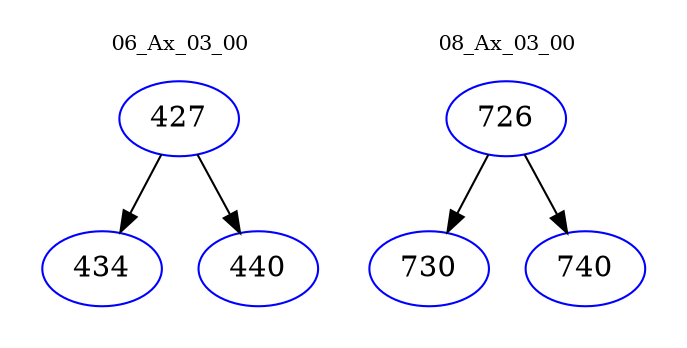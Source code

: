 digraph{
subgraph cluster_0 {
color = white
label = "06_Ax_03_00";
fontsize=10;
T0_427 [label="427", color="blue"]
T0_427 -> T0_434 [color="black"]
T0_434 [label="434", color="blue"]
T0_427 -> T0_440 [color="black"]
T0_440 [label="440", color="blue"]
}
subgraph cluster_1 {
color = white
label = "08_Ax_03_00";
fontsize=10;
T1_726 [label="726", color="blue"]
T1_726 -> T1_730 [color="black"]
T1_730 [label="730", color="blue"]
T1_726 -> T1_740 [color="black"]
T1_740 [label="740", color="blue"]
}
}

